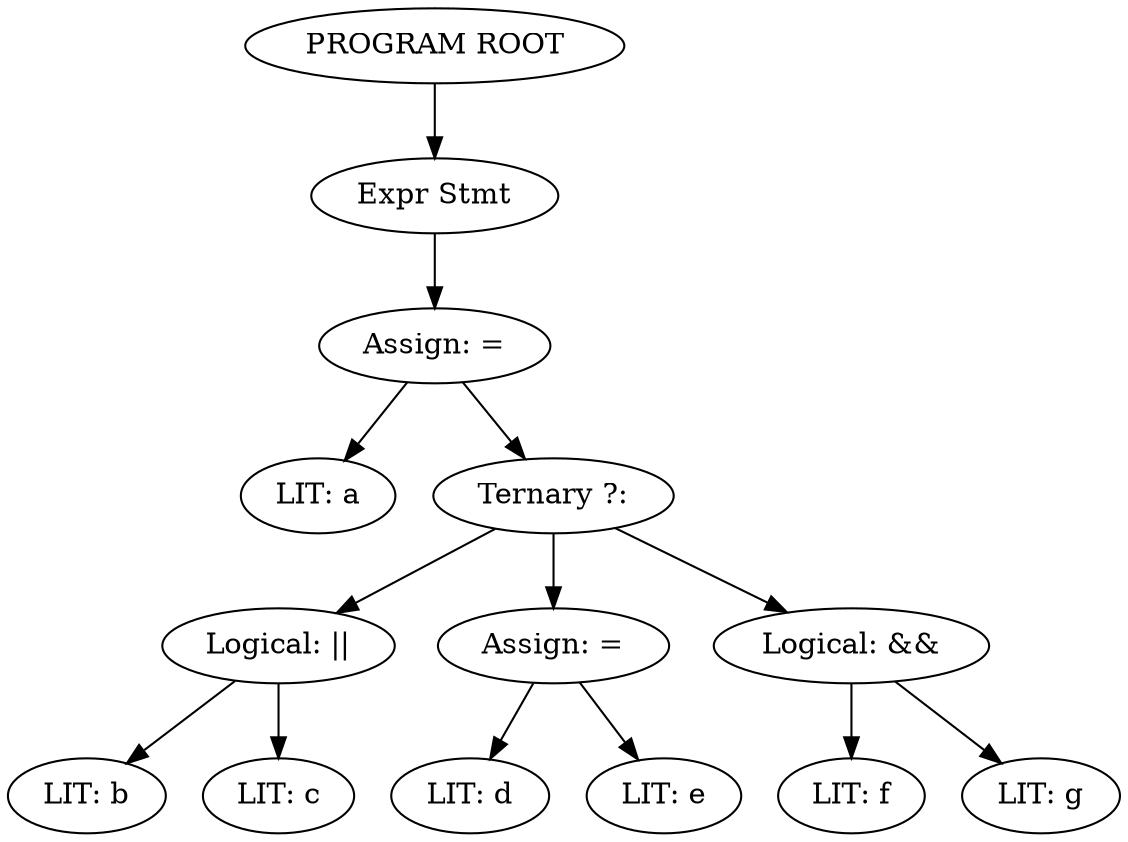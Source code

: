 digraph AST {
    rankdir=TB;
    N0 [label="PROGRAM ROOT"];
    N1 [label="Expr Stmt"];
    N0 -> N1;
    N2 [label="Assign: ="];
    N1 -> N2;
    N3 [label="LIT: a"];
    N2 -> N3;
    N4 [label="Ternary ?:"];
    N2 -> N4;
    N5 [label="Logical: ||"];
    N4 -> N5;
    N6 [label="LIT: b"];
    N5 -> N6;
    N7 [label="LIT: c"];
    N5 -> N7;
    N8 [label="Assign: ="];
    N4 -> N8;
    N9 [label="LIT: d"];
    N8 -> N9;
    N10 [label="LIT: e"];
    N8 -> N10;
    N11 [label="Logical: &&"];
    N4 -> N11;
    N12 [label="LIT: f"];
    N11 -> N12;
    N13 [label="LIT: g"];
    N11 -> N13;
}
